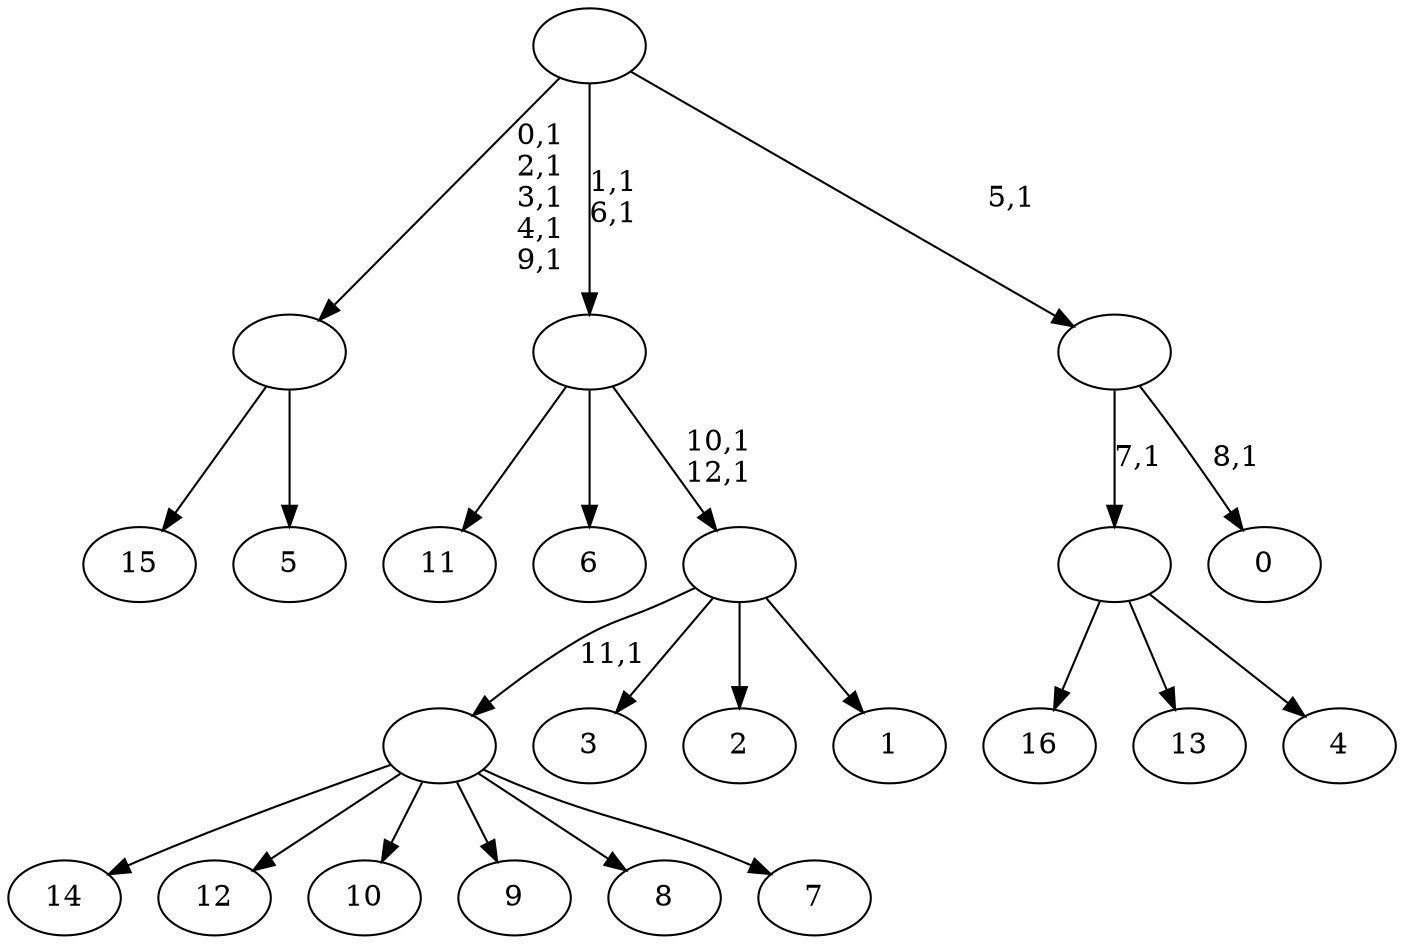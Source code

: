 digraph T {
	30 [label="16"]
	29 [label="15"]
	28 [label="14"]
	27 [label="13"]
	26 [label="12"]
	25 [label="11"]
	24 [label="10"]
	23 [label="9"]
	22 [label="8"]
	21 [label="7"]
	20 [label=""]
	19 [label="6"]
	18 [label="5"]
	17 [label=""]
	12 [label="4"]
	11 [label=""]
	10 [label="3"]
	9 [label="2"]
	8 [label="1"]
	7 [label=""]
	5 [label=""]
	3 [label="0"]
	1 [label=""]
	0 [label=""]
	20 -> 28 [label=""]
	20 -> 26 [label=""]
	20 -> 24 [label=""]
	20 -> 23 [label=""]
	20 -> 22 [label=""]
	20 -> 21 [label=""]
	17 -> 29 [label=""]
	17 -> 18 [label=""]
	11 -> 30 [label=""]
	11 -> 27 [label=""]
	11 -> 12 [label=""]
	7 -> 20 [label="11,1"]
	7 -> 10 [label=""]
	7 -> 9 [label=""]
	7 -> 8 [label=""]
	5 -> 7 [label="10,1\n12,1"]
	5 -> 25 [label=""]
	5 -> 19 [label=""]
	1 -> 3 [label="8,1"]
	1 -> 11 [label="7,1"]
	0 -> 5 [label="1,1\n6,1"]
	0 -> 17 [label="0,1\n2,1\n3,1\n4,1\n9,1"]
	0 -> 1 [label="5,1"]
}
